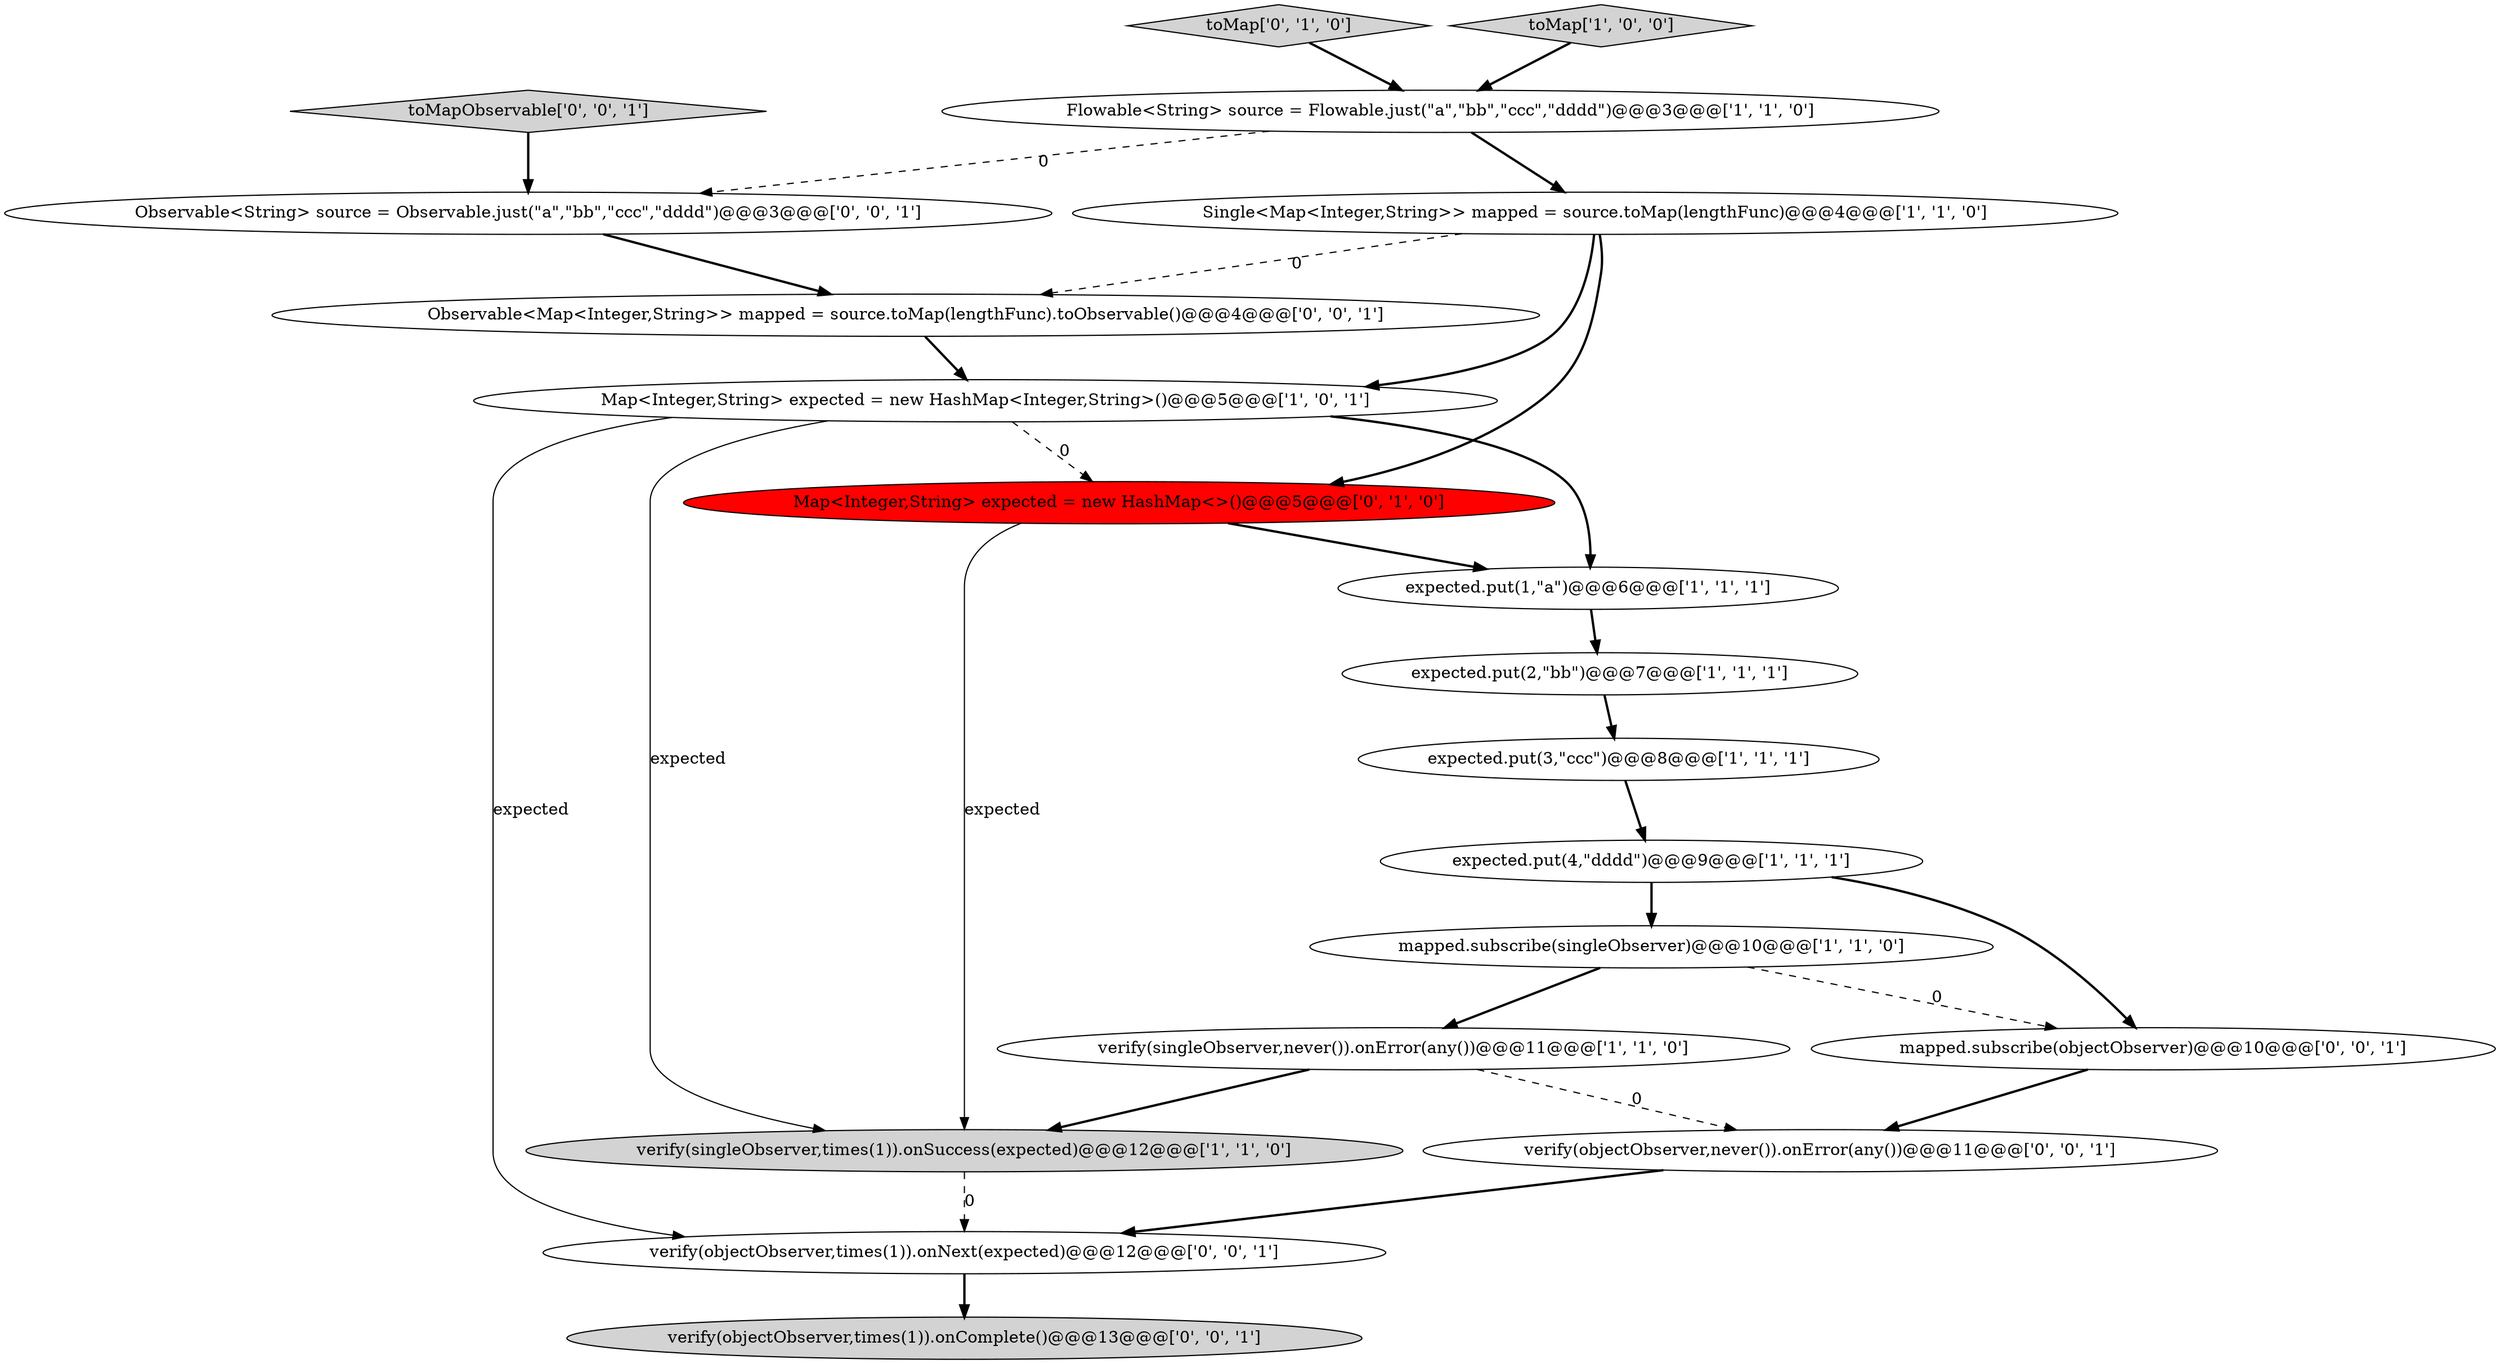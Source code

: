 digraph {
18 [style = filled, label = "mapped.subscribe(objectObserver)@@@10@@@['0', '0', '1']", fillcolor = white, shape = ellipse image = "AAA0AAABBB3BBB"];
14 [style = filled, label = "verify(objectObserver,times(1)).onNext(expected)@@@12@@@['0', '0', '1']", fillcolor = white, shape = ellipse image = "AAA0AAABBB3BBB"];
6 [style = filled, label = "verify(singleObserver,never()).onError(any())@@@11@@@['1', '1', '0']", fillcolor = white, shape = ellipse image = "AAA0AAABBB1BBB"];
19 [style = filled, label = "verify(objectObserver,never()).onError(any())@@@11@@@['0', '0', '1']", fillcolor = white, shape = ellipse image = "AAA0AAABBB3BBB"];
2 [style = filled, label = "mapped.subscribe(singleObserver)@@@10@@@['1', '1', '0']", fillcolor = white, shape = ellipse image = "AAA0AAABBB1BBB"];
16 [style = filled, label = "verify(objectObserver,times(1)).onComplete()@@@13@@@['0', '0', '1']", fillcolor = lightgray, shape = ellipse image = "AAA0AAABBB3BBB"];
5 [style = filled, label = "expected.put(2,\"bb\")@@@7@@@['1', '1', '1']", fillcolor = white, shape = ellipse image = "AAA0AAABBB1BBB"];
17 [style = filled, label = "Observable<String> source = Observable.just(\"a\",\"bb\",\"ccc\",\"dddd\")@@@3@@@['0', '0', '1']", fillcolor = white, shape = ellipse image = "AAA0AAABBB3BBB"];
12 [style = filled, label = "toMap['0', '1', '0']", fillcolor = lightgray, shape = diamond image = "AAA0AAABBB2BBB"];
15 [style = filled, label = "Observable<Map<Integer,String>> mapped = source.toMap(lengthFunc).toObservable()@@@4@@@['0', '0', '1']", fillcolor = white, shape = ellipse image = "AAA0AAABBB3BBB"];
10 [style = filled, label = "Map<Integer,String> expected = new HashMap<Integer,String>()@@@5@@@['1', '0', '1']", fillcolor = white, shape = ellipse image = "AAA0AAABBB1BBB"];
13 [style = filled, label = "toMapObservable['0', '0', '1']", fillcolor = lightgray, shape = diamond image = "AAA0AAABBB3BBB"];
8 [style = filled, label = "expected.put(4,\"dddd\")@@@9@@@['1', '1', '1']", fillcolor = white, shape = ellipse image = "AAA0AAABBB1BBB"];
0 [style = filled, label = "expected.put(3,\"ccc\")@@@8@@@['1', '1', '1']", fillcolor = white, shape = ellipse image = "AAA0AAABBB1BBB"];
3 [style = filled, label = "expected.put(1,\"a\")@@@6@@@['1', '1', '1']", fillcolor = white, shape = ellipse image = "AAA0AAABBB1BBB"];
7 [style = filled, label = "Single<Map<Integer,String>> mapped = source.toMap(lengthFunc)@@@4@@@['1', '1', '0']", fillcolor = white, shape = ellipse image = "AAA0AAABBB1BBB"];
11 [style = filled, label = "Map<Integer,String> expected = new HashMap<>()@@@5@@@['0', '1', '0']", fillcolor = red, shape = ellipse image = "AAA1AAABBB2BBB"];
4 [style = filled, label = "verify(singleObserver,times(1)).onSuccess(expected)@@@12@@@['1', '1', '0']", fillcolor = lightgray, shape = ellipse image = "AAA0AAABBB1BBB"];
9 [style = filled, label = "Flowable<String> source = Flowable.just(\"a\",\"bb\",\"ccc\",\"dddd\")@@@3@@@['1', '1', '0']", fillcolor = white, shape = ellipse image = "AAA0AAABBB1BBB"];
1 [style = filled, label = "toMap['1', '0', '0']", fillcolor = lightgray, shape = diamond image = "AAA0AAABBB1BBB"];
14->16 [style = bold, label=""];
15->10 [style = bold, label=""];
7->11 [style = bold, label=""];
7->10 [style = bold, label=""];
2->6 [style = bold, label=""];
8->18 [style = bold, label=""];
18->19 [style = bold, label=""];
11->4 [style = solid, label="expected"];
10->3 [style = bold, label=""];
9->7 [style = bold, label=""];
12->9 [style = bold, label=""];
1->9 [style = bold, label=""];
10->11 [style = dashed, label="0"];
6->4 [style = bold, label=""];
13->17 [style = bold, label=""];
3->5 [style = bold, label=""];
19->14 [style = bold, label=""];
5->0 [style = bold, label=""];
8->2 [style = bold, label=""];
11->3 [style = bold, label=""];
10->14 [style = solid, label="expected"];
9->17 [style = dashed, label="0"];
6->19 [style = dashed, label="0"];
10->4 [style = solid, label="expected"];
0->8 [style = bold, label=""];
17->15 [style = bold, label=""];
2->18 [style = dashed, label="0"];
7->15 [style = dashed, label="0"];
4->14 [style = dashed, label="0"];
}
